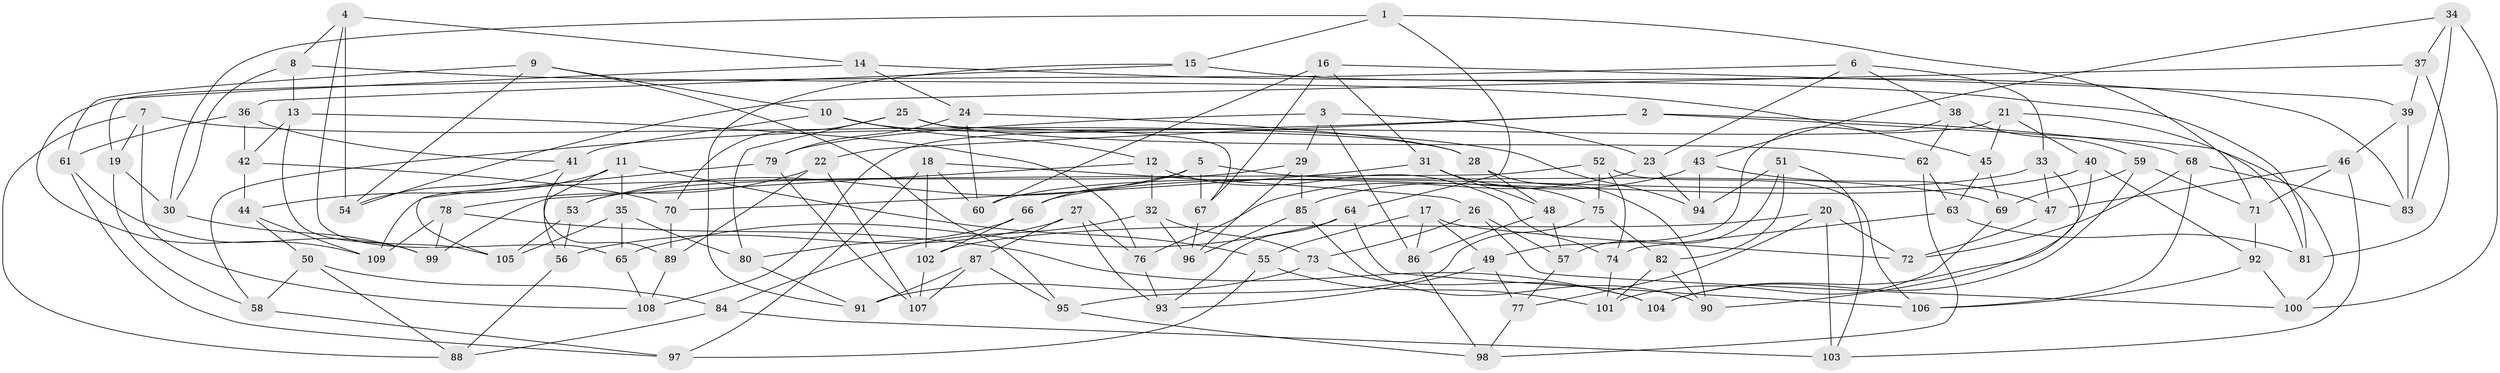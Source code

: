 // coarse degree distribution, {6: 0.6615384615384615, 4: 0.3076923076923077, 3: 0.015384615384615385, 5: 0.015384615384615385}
// Generated by graph-tools (version 1.1) at 2025/42/03/06/25 10:42:25]
// undirected, 109 vertices, 218 edges
graph export_dot {
graph [start="1"]
  node [color=gray90,style=filled];
  1;
  2;
  3;
  4;
  5;
  6;
  7;
  8;
  9;
  10;
  11;
  12;
  13;
  14;
  15;
  16;
  17;
  18;
  19;
  20;
  21;
  22;
  23;
  24;
  25;
  26;
  27;
  28;
  29;
  30;
  31;
  32;
  33;
  34;
  35;
  36;
  37;
  38;
  39;
  40;
  41;
  42;
  43;
  44;
  45;
  46;
  47;
  48;
  49;
  50;
  51;
  52;
  53;
  54;
  55;
  56;
  57;
  58;
  59;
  60;
  61;
  62;
  63;
  64;
  65;
  66;
  67;
  68;
  69;
  70;
  71;
  72;
  73;
  74;
  75;
  76;
  77;
  78;
  79;
  80;
  81;
  82;
  83;
  84;
  85;
  86;
  87;
  88;
  89;
  90;
  91;
  92;
  93;
  94;
  95;
  96;
  97;
  98;
  99;
  100;
  101;
  102;
  103;
  104;
  105;
  106;
  107;
  108;
  109;
  1 -- 30;
  1 -- 64;
  1 -- 15;
  1 -- 71;
  2 -- 22;
  2 -- 100;
  2 -- 68;
  2 -- 58;
  3 -- 23;
  3 -- 79;
  3 -- 86;
  3 -- 29;
  4 -- 54;
  4 -- 8;
  4 -- 65;
  4 -- 14;
  5 -- 66;
  5 -- 67;
  5 -- 69;
  5 -- 53;
  6 -- 38;
  6 -- 23;
  6 -- 33;
  6 -- 19;
  7 -- 108;
  7 -- 94;
  7 -- 19;
  7 -- 88;
  8 -- 13;
  8 -- 45;
  8 -- 30;
  9 -- 54;
  9 -- 10;
  9 -- 95;
  9 -- 61;
  10 -- 41;
  10 -- 28;
  10 -- 12;
  11 -- 35;
  11 -- 44;
  11 -- 55;
  11 -- 56;
  12 -- 74;
  12 -- 32;
  12 -- 99;
  13 -- 76;
  13 -- 105;
  13 -- 42;
  14 -- 24;
  14 -- 109;
  14 -- 81;
  15 -- 91;
  15 -- 83;
  15 -- 36;
  16 -- 31;
  16 -- 67;
  16 -- 39;
  16 -- 60;
  17 -- 55;
  17 -- 86;
  17 -- 72;
  17 -- 49;
  18 -- 26;
  18 -- 60;
  18 -- 97;
  18 -- 102;
  19 -- 30;
  19 -- 58;
  20 -- 102;
  20 -- 72;
  20 -- 103;
  20 -- 77;
  21 -- 108;
  21 -- 45;
  21 -- 40;
  21 -- 81;
  22 -- 78;
  22 -- 89;
  22 -- 107;
  23 -- 76;
  23 -- 94;
  24 -- 79;
  24 -- 60;
  24 -- 28;
  25 -- 70;
  25 -- 80;
  25 -- 67;
  25 -- 62;
  26 -- 73;
  26 -- 100;
  26 -- 57;
  27 -- 87;
  27 -- 93;
  27 -- 56;
  27 -- 76;
  28 -- 48;
  28 -- 90;
  29 -- 53;
  29 -- 96;
  29 -- 85;
  30 -- 99;
  31 -- 48;
  31 -- 70;
  31 -- 75;
  32 -- 73;
  32 -- 96;
  32 -- 84;
  33 -- 66;
  33 -- 47;
  33 -- 90;
  34 -- 83;
  34 -- 37;
  34 -- 43;
  34 -- 100;
  35 -- 65;
  35 -- 105;
  35 -- 80;
  36 -- 61;
  36 -- 41;
  36 -- 42;
  37 -- 39;
  37 -- 81;
  37 -- 54;
  38 -- 62;
  38 -- 49;
  38 -- 59;
  39 -- 46;
  39 -- 83;
  40 -- 60;
  40 -- 104;
  40 -- 92;
  41 -- 54;
  41 -- 89;
  42 -- 44;
  42 -- 70;
  43 -- 47;
  43 -- 85;
  43 -- 94;
  44 -- 109;
  44 -- 50;
  45 -- 69;
  45 -- 63;
  46 -- 103;
  46 -- 47;
  46 -- 71;
  47 -- 72;
  48 -- 57;
  48 -- 86;
  49 -- 93;
  49 -- 77;
  50 -- 84;
  50 -- 58;
  50 -- 88;
  51 -- 94;
  51 -- 103;
  51 -- 82;
  51 -- 57;
  52 -- 106;
  52 -- 109;
  52 -- 74;
  52 -- 75;
  53 -- 105;
  53 -- 56;
  55 -- 97;
  55 -- 101;
  56 -- 88;
  57 -- 77;
  58 -- 97;
  59 -- 71;
  59 -- 104;
  59 -- 69;
  61 -- 99;
  61 -- 97;
  62 -- 63;
  62 -- 98;
  63 -- 81;
  63 -- 74;
  64 -- 106;
  64 -- 93;
  64 -- 65;
  65 -- 108;
  66 -- 80;
  66 -- 102;
  67 -- 96;
  68 -- 106;
  68 -- 83;
  68 -- 72;
  69 -- 101;
  70 -- 89;
  71 -- 92;
  73 -- 104;
  73 -- 91;
  74 -- 101;
  75 -- 95;
  75 -- 82;
  76 -- 93;
  77 -- 98;
  78 -- 104;
  78 -- 99;
  78 -- 109;
  79 -- 107;
  79 -- 105;
  80 -- 91;
  82 -- 101;
  82 -- 90;
  84 -- 88;
  84 -- 103;
  85 -- 90;
  85 -- 96;
  86 -- 98;
  87 -- 91;
  87 -- 107;
  87 -- 95;
  89 -- 108;
  92 -- 100;
  92 -- 106;
  95 -- 98;
  102 -- 107;
}
